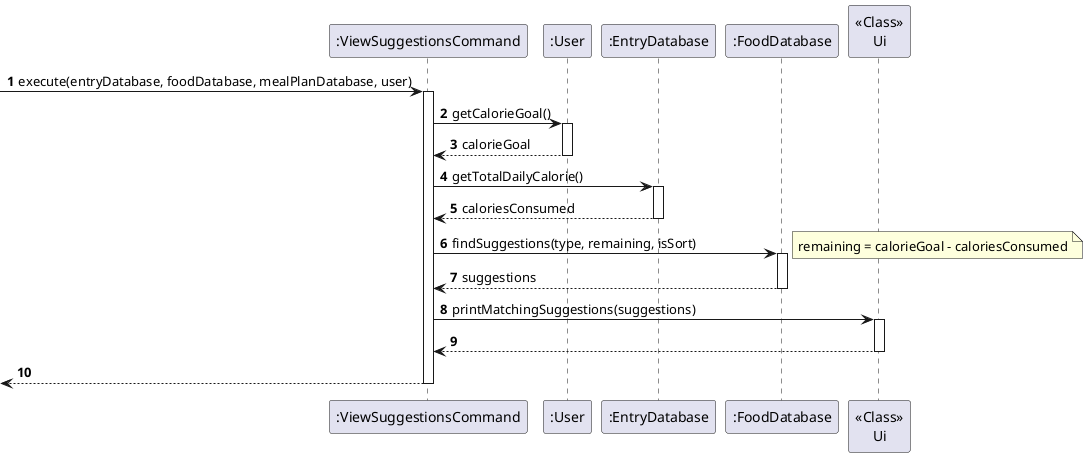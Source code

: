 @startuml
'https://plantuml.com/class-diagram

autonumber

-> ":ViewSuggestionsCommand": execute(entryDatabase, foodDatabase, mealPlanDatabase, user)
activate ":ViewSuggestionsCommand"

":ViewSuggestionsCommand" -> ":User" : getCalorieGoal()
activate ":User"
return calorieGoal

":ViewSuggestionsCommand" -> ":EntryDatabase" : getTotalDailyCalorie()
activate ":EntryDatabase"
return caloriesConsumed

":ViewSuggestionsCommand" -> ":FoodDatabase" : findSuggestions(type, remaining, isSort)
note right
remaining = calorieGoal - caloriesConsumed
end note
activate ":FoodDatabase"
return suggestions

":ViewSuggestionsCommand" -> "<<Class>>\nUi" : printMatchingSuggestions(suggestions)
activate "<<Class>>\nUi"
return

return
@enduml